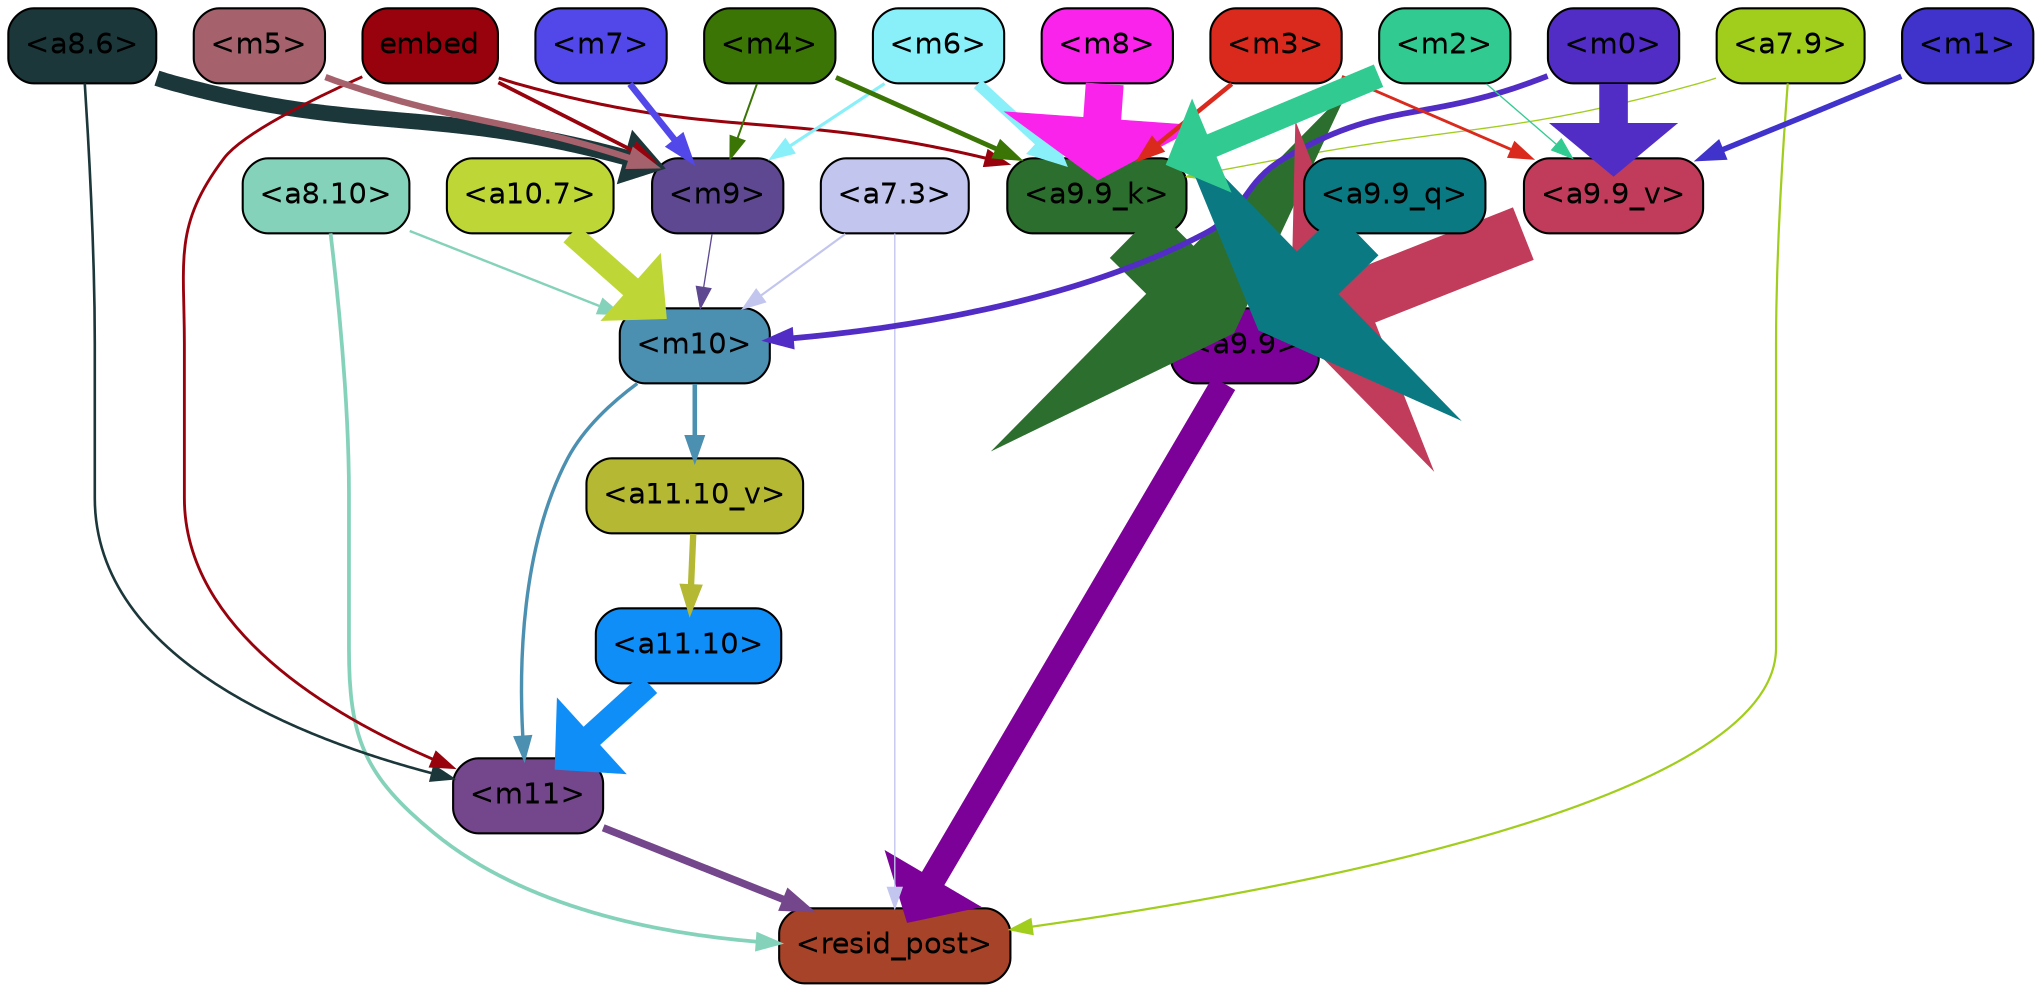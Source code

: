 strict digraph "" {
	graph [bgcolor=transparent,
		layout=dot,
		overlap=false,
		splines=true
	];
	"<m11>"	[color=black,
		fillcolor="#74468b",
		fontname=Helvetica,
		shape=box,
		style="filled, rounded"];
	"<resid_post>"	[color=black,
		fillcolor="#a64328",
		fontname=Helvetica,
		shape=box,
		style="filled, rounded"];
	"<m11>" -> "<resid_post>"	[color="#74468b",
		penwidth=3.564229369163513];
	"<a9.9>"	[color=black,
		fillcolor="#7c0198",
		fontname=Helvetica,
		shape=box,
		style="filled, rounded"];
	"<a9.9>" -> "<resid_post>"	[color="#7c0198",
		penwidth=12.493714332580566];
	"<a8.10>"	[color=black,
		fillcolor="#85d2ba",
		fontname=Helvetica,
		shape=box,
		style="filled, rounded"];
	"<a8.10>" -> "<resid_post>"	[color="#85d2ba",
		penwidth=1.7969894409179688];
	"<m10>"	[color=black,
		fillcolor="#4b8fb1",
		fontname=Helvetica,
		shape=box,
		style="filled, rounded"];
	"<a8.10>" -> "<m10>"	[color="#85d2ba",
		penwidth=1.1516046524047852];
	"<a7.9>"	[color=black,
		fillcolor="#a1cd1c",
		fontname=Helvetica,
		shape=box,
		style="filled, rounded"];
	"<a7.9>" -> "<resid_post>"	[color="#a1cd1c",
		penwidth=1.061915397644043];
	"<a9.9_k>"	[color=black,
		fillcolor="#2c6e2d",
		fontname=Helvetica,
		shape=box,
		style="filled, rounded"];
	"<a7.9>" -> "<a9.9_k>"	[color="#a1cd1c",
		penwidth=0.6359977722167969];
	"<a7.3>"	[color=black,
		fillcolor="#c2c6ef",
		fontname=Helvetica,
		shape=box,
		style="filled, rounded"];
	"<a7.3>" -> "<resid_post>"	[color="#c2c6ef",
		penwidth=0.6493911743164062];
	"<a7.3>" -> "<m10>"	[color="#c2c6ef",
		penwidth=1.0287714004516602];
	"<a11.10>"	[color=black,
		fillcolor="#0f8ef8",
		fontname=Helvetica,
		shape=box,
		style="filled, rounded"];
	"<a11.10>" -> "<m11>"	[color="#0f8ef8",
		penwidth=11.804504871368408];
	"<m10>" -> "<m11>"	[color="#4b8fb1",
		penwidth=1.6351637840270996];
	"<a11.10_v>"	[color=black,
		fillcolor="#b4b833",
		fontname=Helvetica,
		shape=box,
		style="filled, rounded"];
	"<m10>" -> "<a11.10_v>"	[color="#4b8fb1",
		penwidth=2.195528030395508];
	"<a8.6>"	[color=black,
		fillcolor="#1c373a",
		fontname=Helvetica,
		shape=box,
		style="filled, rounded"];
	"<a8.6>" -> "<m11>"	[color="#1c373a",
		penwidth=1.2564282417297363];
	"<m9>"	[color=black,
		fillcolor="#5d4891",
		fontname=Helvetica,
		shape=box,
		style="filled, rounded"];
	"<a8.6>" -> "<m9>"	[color="#1c373a",
		penwidth=7.538959503173828];
	embed	[color=black,
		fillcolor="#97020d",
		fontname=Helvetica,
		shape=box,
		style="filled, rounded"];
	embed -> "<m11>"	[color="#97020d",
		penwidth=1.3679008483886719];
	embed -> "<m9>"	[color="#97020d",
		penwidth=1.8025074005126953];
	embed -> "<a9.9_k>"	[color="#97020d",
		penwidth=1.4555702209472656];
	"<a11.10_v>" -> "<a11.10>"	[color="#b4b833",
		penwidth=3.037395477294922];
	"<a10.7>"	[color=black,
		fillcolor="#bfd736",
		fontname=Helvetica,
		shape=box,
		style="filled, rounded"];
	"<a10.7>" -> "<m10>"	[color="#bfd736",
		penwidth=10.747549057006836];
	"<m9>" -> "<m10>"	[color="#5d4891",
		penwidth=0.6350235939025879];
	"<m0>"	[color=black,
		fillcolor="#522dc5",
		fontname=Helvetica,
		shape=box,
		style="filled, rounded"];
	"<m0>" -> "<m10>"	[color="#522dc5",
		penwidth=2.7613906860351562];
	"<a9.9_v>"	[color=black,
		fillcolor="#c13b5a",
		fontname=Helvetica,
		shape=box,
		style="filled, rounded"];
	"<m0>" -> "<a9.9_v>"	[color="#522dc5",
		penwidth=13.730411529541016];
	"<m7>"	[color=black,
		fillcolor="#5248ea",
		fontname=Helvetica,
		shape=box,
		style="filled, rounded"];
	"<m7>" -> "<m9>"	[color="#5248ea",
		penwidth=3.136892318725586];
	"<m6>"	[color=black,
		fillcolor="#89eff9",
		fontname=Helvetica,
		shape=box,
		style="filled, rounded"];
	"<m6>" -> "<m9>"	[color="#89eff9",
		penwidth=1.5130538940429688];
	"<m6>" -> "<a9.9_k>"	[color="#89eff9",
		penwidth=5.398126602172852];
	"<m5>"	[color=black,
		fillcolor="#a5626c",
		fontname=Helvetica,
		shape=box,
		style="filled, rounded"];
	"<m5>" -> "<m9>"	[color="#a5626c",
		penwidth=3.070161819458008];
	"<m4>"	[color=black,
		fillcolor="#3b7506",
		fontname=Helvetica,
		shape=box,
		style="filled, rounded"];
	"<m4>" -> "<m9>"	[color="#3b7506",
		penwidth=0.9546451568603516];
	"<m4>" -> "<a9.9_k>"	[color="#3b7506",
		penwidth=2.334225654602051];
	"<a9.9_q>"	[color=black,
		fillcolor="#0b7981",
		fontname=Helvetica,
		shape=box,
		style="filled, rounded"];
	"<a9.9_q>" -> "<a9.9>"	[color="#0b7981",
		penwidth=28.56541872024536];
	"<a9.9_k>" -> "<a9.9>"	[color="#2c6e2d",
		penwidth=32.31142416596413];
	"<a9.9_v>" -> "<a9.9>"	[color="#c13b5a",
		penwidth=27.08489227294922];
	"<m8>"	[color=black,
		fillcolor="#fa23eb",
		fontname=Helvetica,
		shape=box,
		style="filled, rounded"];
	"<m8>" -> "<a9.9_k>"	[color="#fa23eb",
		penwidth=18.19952392578125];
	"<m3>"	[color=black,
		fillcolor="#da2a1e",
		fontname=Helvetica,
		shape=box,
		style="filled, rounded"];
	"<m3>" -> "<a9.9_k>"	[color="#da2a1e",
		penwidth=2.201329231262207];
	"<m3>" -> "<a9.9_v>"	[color="#da2a1e",
		penwidth=1.3742599487304688];
	"<m2>"	[color=black,
		fillcolor="#31cb92",
		fontname=Helvetica,
		shape=box,
		style="filled, rounded"];
	"<m2>" -> "<a9.9_k>"	[color="#31cb92",
		penwidth=11.667590618133545];
	"<m2>" -> "<a9.9_v>"	[color="#31cb92",
		penwidth=0.6356887817382812];
	"<m1>"	[color=black,
		fillcolor="#4033cb",
		fontname=Helvetica,
		shape=box,
		style="filled, rounded"];
	"<m1>" -> "<a9.9_v>"	[color="#4033cb",
		penwidth=2.656749725341797];
}

